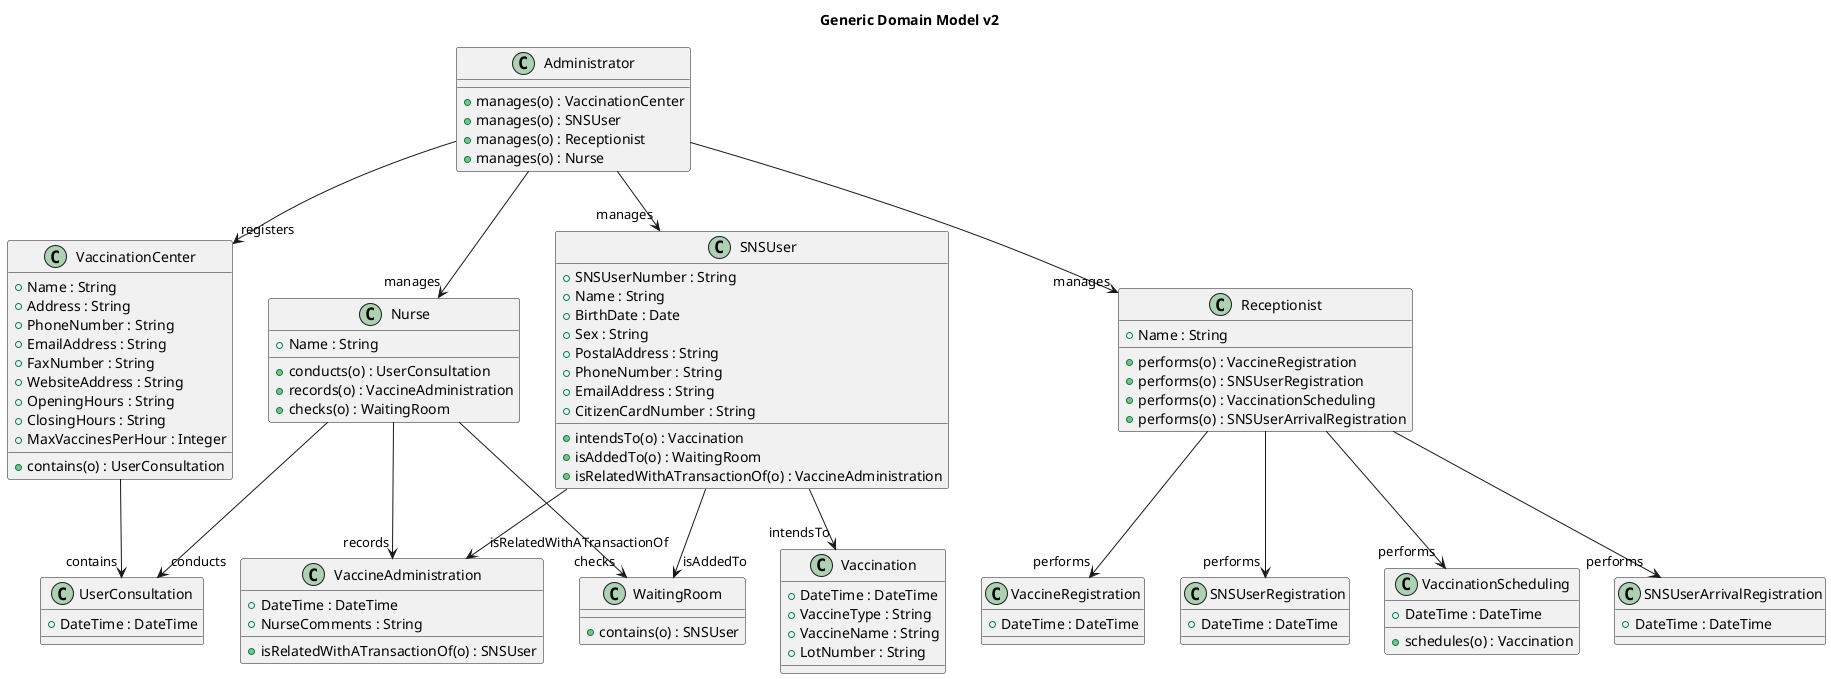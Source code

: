 @startuml

title Generic Domain Model v2

class Administrator {
  +manages(o) : VaccinationCenter
  +manages(o) : SNSUser
  +manages(o) : Receptionist
  +manages(o) : Nurse
}

class VaccinationCenter {
  +Name : String
  +Address : String
  +PhoneNumber : String
  +EmailAddress : String
  +FaxNumber : String
  +WebsiteAddress : String
  +OpeningHours : String
  +ClosingHours : String
  +MaxVaccinesPerHour : Integer
  +contains(o) : UserConsultation
}

class UserConsultation {
  +DateTime : DateTime
}

class SNSUser {
  +SNSUserNumber : String
  +Name : String
  +BirthDate : Date
  +Sex : String
  +PostalAddress : String
  +PhoneNumber : String
  +EmailAddress : String
  +CitizenCardNumber : String
  +intendsTo(o) : Vaccination
  +isAddedTo(o) : WaitingRoom
  +isRelatedWithATransactionOf(o) : VaccineAdministration
}

class Vaccination {
  +DateTime : DateTime
  +VaccineType : String
  +VaccineName : String
  +LotNumber : String
}

class VaccineAdministration {
  +DateTime : DateTime
  +NurseComments : String
  +isRelatedWithATransactionOf(o) : SNSUser
}

class WaitingRoom {
  +contains(o) : SNSUser
}

class Receptionist {
  +Name : String
  +performs(o) : VaccineRegistration
  +performs(o) : SNSUserRegistration
  +performs(o) : VaccinationScheduling
  +performs(o) : SNSUserArrivalRegistration
}

class VaccineRegistration {
  +DateTime : DateTime
}

class SNSUserRegistration {
  +DateTime : DateTime
}

class VaccinationScheduling {
  +DateTime : DateTime
  +schedules(o) : Vaccination
}

class SNSUserArrivalRegistration {
  +DateTime : DateTime
}

class Nurse {
  +Name : String
  +conducts(o) : UserConsultation
  +records(o) : VaccineAdministration
  +checks(o) : WaitingRoom
}

Administrator --> "registers" VaccinationCenter
Administrator --> "manages" SNSUser
Administrator --> "manages" Receptionist
Administrator --> "manages" Nurse

Receptionist --> "performs" VaccineRegistration
Receptionist --> "performs" SNSUserRegistration
Receptionist --> "performs" VaccinationScheduling
Receptionist --> "performs" SNSUserArrivalRegistration

VaccinationCenter --> "contains" UserConsultation

Nurse --> "conducts" UserConsultation
Nurse --> "records" VaccineAdministration
Nurse --> "checks" WaitingRoom

SNSUser --> "intendsTo" Vaccination
SNSUser --> "isAddedTo" WaitingRoom
SNSUser --> "isRelatedWithATransactionOf" VaccineAdministration

@enduml
